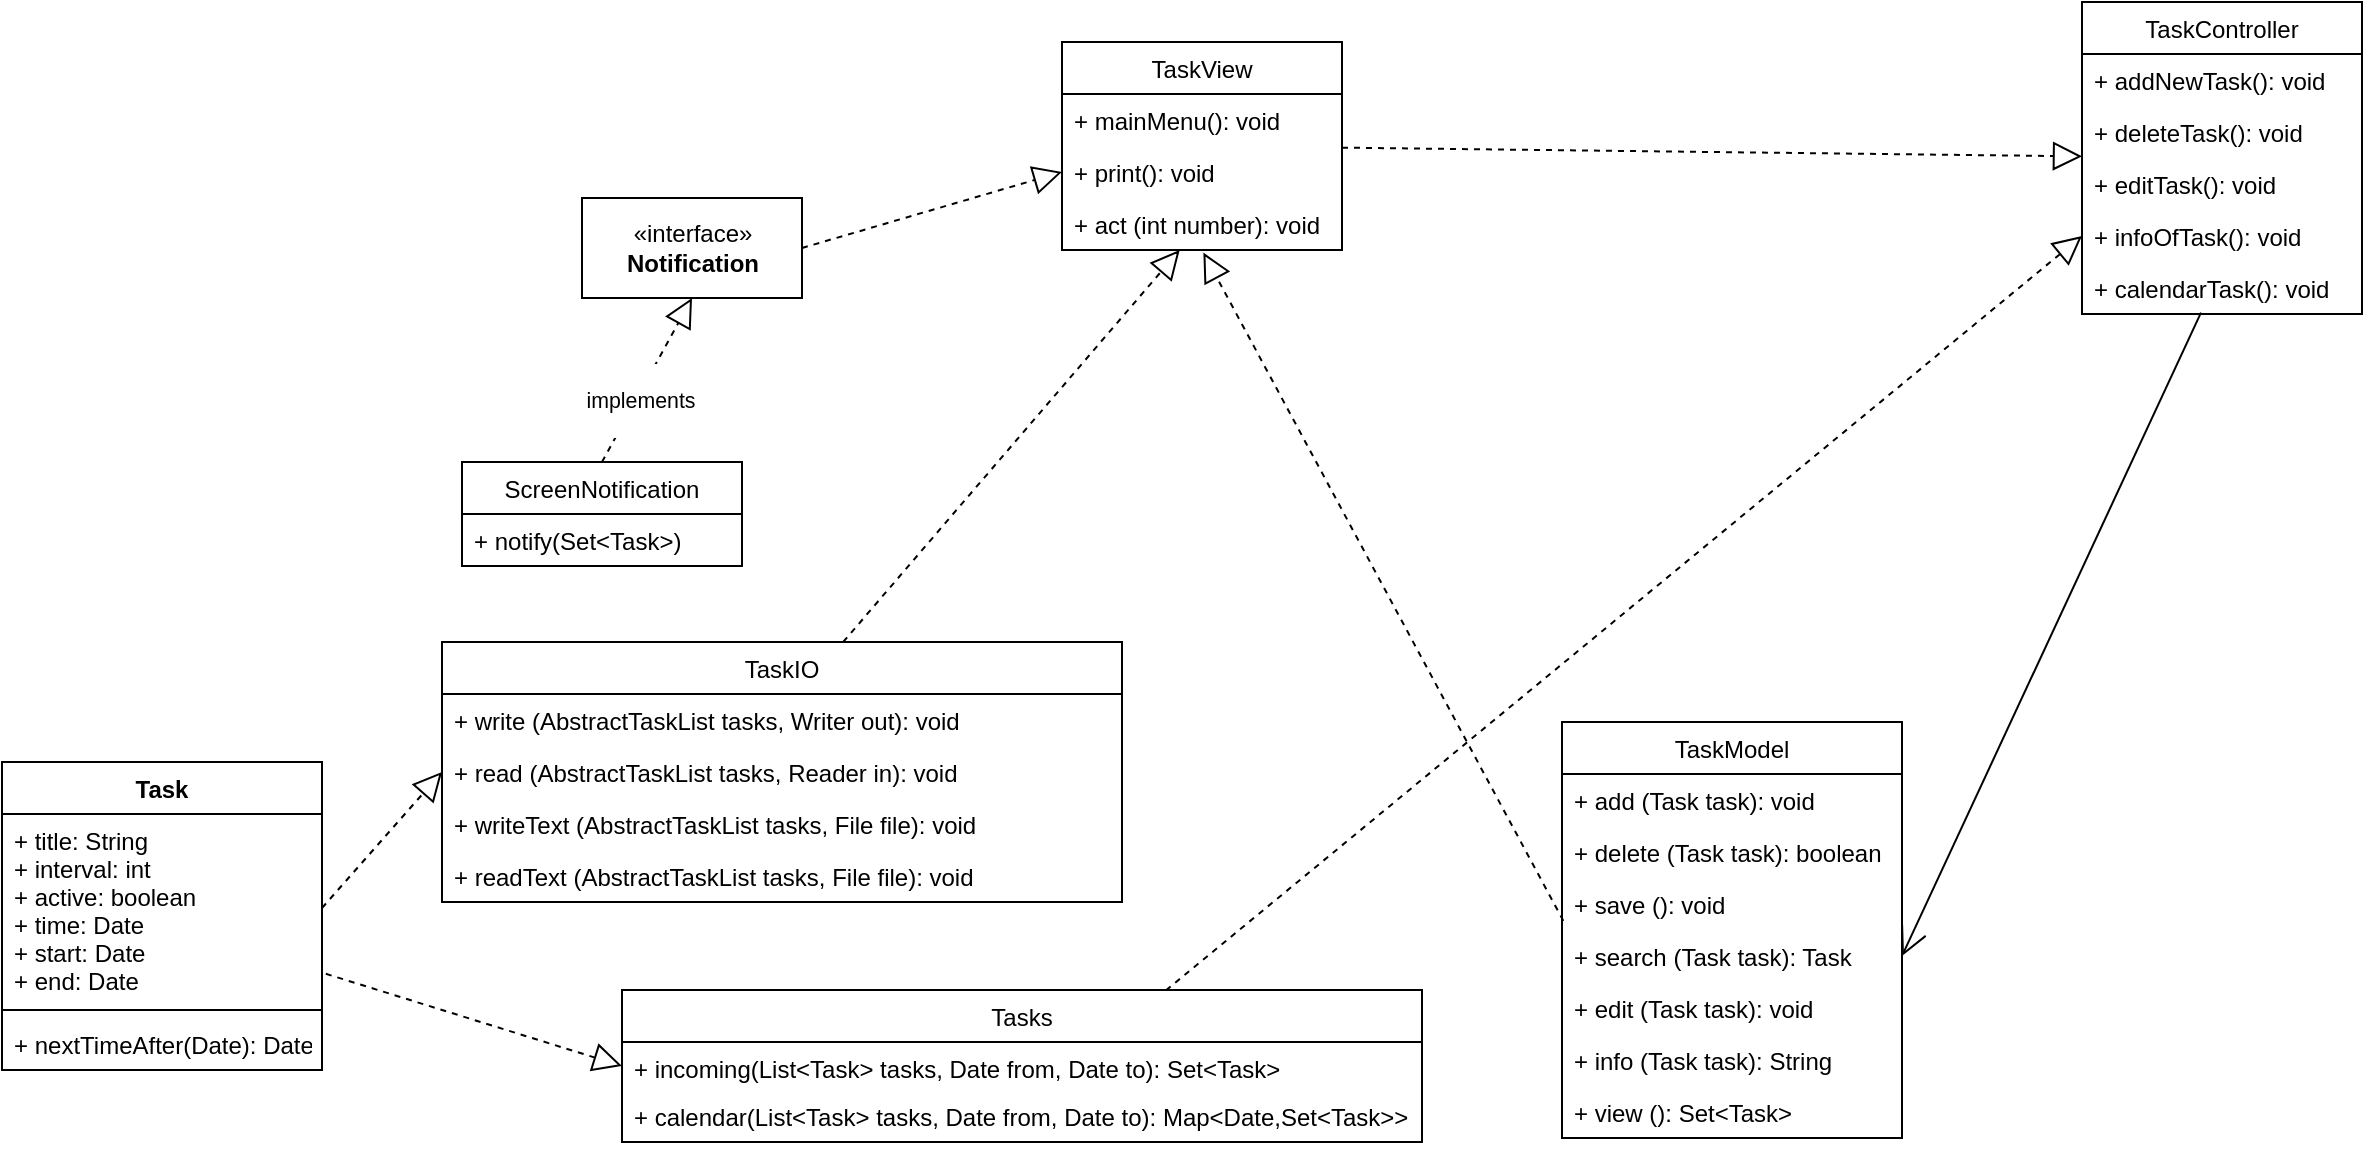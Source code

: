 <mxfile version="12.4.2" type="device" pages="1"><diagram id="N0FYfmH7RDrPpzlq76c2" name="Page-1"><mxGraphModel dx="1919" dy="494" grid="1" gridSize="10" guides="1" tooltips="1" connect="1" arrows="1" fold="1" page="1" pageScale="1" pageWidth="827" pageHeight="1169" math="0" shadow="0"><root><mxCell id="0"/><mxCell id="1" parent="0"/><mxCell id="sNrZU-YV2lJKste9bY6n-1" value="Task" style="swimlane;fontStyle=1;align=center;verticalAlign=top;childLayout=stackLayout;horizontal=1;startSize=26;horizontalStack=0;resizeParent=1;resizeParentMax=0;resizeLast=0;collapsible=1;marginBottom=0;" parent="1" vertex="1"><mxGeometry x="-500" y="1040" width="160" height="154" as="geometry"><mxRectangle x="120" y="330" width="60" height="26" as="alternateBounds"/></mxGeometry></mxCell><mxCell id="sNrZU-YV2lJKste9bY6n-2" value="+ title: String&#10;+ interval: int&#10;+ active: boolean&#10;+ time: Date&#10;+ start: Date&#10;+ end: Date&#10;&#10;" style="text;strokeColor=none;fillColor=none;align=left;verticalAlign=top;spacingLeft=4;spacingRight=4;overflow=hidden;rotatable=0;points=[[0,0.5],[1,0.5]];portConstraint=eastwest;" parent="sNrZU-YV2lJKste9bY6n-1" vertex="1"><mxGeometry y="26" width="160" height="94" as="geometry"/></mxCell><mxCell id="sNrZU-YV2lJKste9bY6n-3" value="" style="line;strokeWidth=1;fillColor=none;align=left;verticalAlign=middle;spacingTop=-1;spacingLeft=3;spacingRight=3;rotatable=0;labelPosition=right;points=[];portConstraint=eastwest;" parent="sNrZU-YV2lJKste9bY6n-1" vertex="1"><mxGeometry y="120" width="160" height="8" as="geometry"/></mxCell><mxCell id="sNrZU-YV2lJKste9bY6n-4" value="+ nextTimeAfter(Date): Date" style="text;strokeColor=none;fillColor=none;align=left;verticalAlign=top;spacingLeft=4;spacingRight=4;overflow=hidden;rotatable=0;points=[[0,0.5],[1,0.5]];portConstraint=eastwest;" parent="sNrZU-YV2lJKste9bY6n-1" vertex="1"><mxGeometry y="128" width="160" height="26" as="geometry"/></mxCell><mxCell id="sNrZU-YV2lJKste9bY6n-13" value="«interface»&lt;br&gt;&lt;b&gt;Notification&lt;/b&gt;" style="html=1;" parent="1" vertex="1"><mxGeometry x="-210" y="758" width="110" height="50" as="geometry"/></mxCell><mxCell id="sNrZU-YV2lJKste9bY6n-22" value="Tasks" style="swimlane;fontStyle=0;childLayout=stackLayout;horizontal=1;startSize=26;fillColor=none;horizontalStack=0;resizeParent=1;resizeParentMax=0;resizeLast=0;collapsible=1;marginBottom=0;" parent="1" vertex="1"><mxGeometry x="-190" y="1154" width="400" height="76" as="geometry"/></mxCell><mxCell id="sNrZU-YV2lJKste9bY6n-23" value="+ incoming(List&lt;Task&gt; tasks, Date from, Date to): Set&lt;Task&gt;&#10;&#10;" style="text;strokeColor=none;fillColor=none;align=left;verticalAlign=top;spacingLeft=4;spacingRight=4;overflow=hidden;rotatable=0;points=[[0,0.5],[1,0.5]];portConstraint=eastwest;" parent="sNrZU-YV2lJKste9bY6n-22" vertex="1"><mxGeometry y="26" width="400" height="24" as="geometry"/></mxCell><mxCell id="sNrZU-YV2lJKste9bY6n-24" value="+ calendar(List&lt;Task&gt; tasks, Date from, Date to): Map&lt;Date,Set&lt;Task&gt;&gt;" style="text;strokeColor=none;fillColor=none;align=left;verticalAlign=top;spacingLeft=4;spacingRight=4;overflow=hidden;rotatable=0;points=[[0,0.5],[1,0.5]];portConstraint=eastwest;" parent="sNrZU-YV2lJKste9bY6n-22" vertex="1"><mxGeometry y="50" width="400" height="26" as="geometry"/></mxCell><mxCell id="sNrZU-YV2lJKste9bY6n-30" value="TaskIO" style="swimlane;fontStyle=0;childLayout=stackLayout;horizontal=1;startSize=26;fillColor=none;horizontalStack=0;resizeParent=1;resizeParentMax=0;resizeLast=0;collapsible=1;marginBottom=0;" parent="1" vertex="1"><mxGeometry x="-280" y="980" width="340" height="130" as="geometry"/></mxCell><mxCell id="sNrZU-YV2lJKste9bY6n-31" value="+ write (AbstractTaskList tasks, Writer out): void" style="text;strokeColor=none;fillColor=none;align=left;verticalAlign=top;spacingLeft=4;spacingRight=4;overflow=hidden;rotatable=0;points=[[0,0.5],[1,0.5]];portConstraint=eastwest;" parent="sNrZU-YV2lJKste9bY6n-30" vertex="1"><mxGeometry y="26" width="340" height="26" as="geometry"/></mxCell><mxCell id="sNrZU-YV2lJKste9bY6n-32" value="+ read (AbstractTaskList tasks, Reader in): void" style="text;strokeColor=none;fillColor=none;align=left;verticalAlign=top;spacingLeft=4;spacingRight=4;overflow=hidden;rotatable=0;points=[[0,0.5],[1,0.5]];portConstraint=eastwest;" parent="sNrZU-YV2lJKste9bY6n-30" vertex="1"><mxGeometry y="52" width="340" height="26" as="geometry"/></mxCell><mxCell id="sNrZU-YV2lJKste9bY6n-33" value="+ writeText (AbstractTaskList tasks, File file): void" style="text;strokeColor=none;fillColor=none;align=left;verticalAlign=top;spacingLeft=4;spacingRight=4;overflow=hidden;rotatable=0;points=[[0,0.5],[1,0.5]];portConstraint=eastwest;" parent="sNrZU-YV2lJKste9bY6n-30" vertex="1"><mxGeometry y="78" width="340" height="26" as="geometry"/></mxCell><mxCell id="sNrZU-YV2lJKste9bY6n-40" value="+ readText (AbstractTaskList tasks, File file): void" style="text;strokeColor=none;fillColor=none;align=left;verticalAlign=top;spacingLeft=4;spacingRight=4;overflow=hidden;rotatable=0;points=[[0,0.5],[1,0.5]];portConstraint=eastwest;" parent="sNrZU-YV2lJKste9bY6n-30" vertex="1"><mxGeometry y="104" width="340" height="26" as="geometry"/></mxCell><mxCell id="sNrZU-YV2lJKste9bY6n-34" value="ScreenNotification" style="swimlane;fontStyle=0;childLayout=stackLayout;horizontal=1;startSize=26;fillColor=none;horizontalStack=0;resizeParent=1;resizeParentMax=0;resizeLast=0;collapsible=1;marginBottom=0;" parent="1" vertex="1"><mxGeometry x="-270" y="890" width="140" height="52" as="geometry"/></mxCell><mxCell id="sNrZU-YV2lJKste9bY6n-35" value="+ notify(Set&lt;Task&gt;)" style="text;strokeColor=none;fillColor=none;align=left;verticalAlign=top;spacingLeft=4;spacingRight=4;overflow=hidden;rotatable=0;points=[[0,0.5],[1,0.5]];portConstraint=eastwest;" parent="sNrZU-YV2lJKste9bY6n-34" vertex="1"><mxGeometry y="26" width="140" height="26" as="geometry"/></mxCell><mxCell id="sNrZU-YV2lJKste9bY6n-41" value="" style="endArrow=block;dashed=1;endFill=0;endSize=12;html=1;exitX=0.5;exitY=0;exitDx=0;exitDy=0;entryX=0.5;entryY=1;entryDx=0;entryDy=0;" parent="1" source="sNrZU-YV2lJKste9bY6n-34" target="sNrZU-YV2lJKste9bY6n-13" edge="1"><mxGeometry width="160" relative="1" as="geometry"><mxPoint x="-410" y="900" as="sourcePoint"/><mxPoint x="-250" y="900" as="targetPoint"/></mxGeometry></mxCell><mxCell id="sNrZU-YV2lJKste9bY6n-42" value="&lt;p class=&quot;MsoNormal&quot; style=&quot;line-height: 114%&quot;&gt;&lt;span style=&quot;font-size: 8pt ; line-height: 114%&quot;&gt;implements&lt;/span&gt;&lt;/p&gt;" style="text;html=1;align=center;verticalAlign=middle;resizable=0;points=[];;labelBackgroundColor=#ffffff;" parent="sNrZU-YV2lJKste9bY6n-41" vertex="1" connectable="0"><mxGeometry x="-0.218" y="-1" relative="1" as="geometry"><mxPoint as="offset"/></mxGeometry></mxCell><mxCell id="sNrZU-YV2lJKste9bY6n-43" value="TaskController" style="swimlane;fontStyle=0;childLayout=stackLayout;horizontal=1;startSize=26;fillColor=none;horizontalStack=0;resizeParent=1;resizeParentMax=0;resizeLast=0;collapsible=1;marginBottom=0;" parent="1" vertex="1"><mxGeometry x="540" y="660" width="140" height="156" as="geometry"/></mxCell><mxCell id="sNrZU-YV2lJKste9bY6n-44" value="+ addNewTask(): void" style="text;strokeColor=none;fillColor=none;align=left;verticalAlign=top;spacingLeft=4;spacingRight=4;overflow=hidden;rotatable=0;points=[[0,0.5],[1,0.5]];portConstraint=eastwest;" parent="sNrZU-YV2lJKste9bY6n-43" vertex="1"><mxGeometry y="26" width="140" height="26" as="geometry"/></mxCell><mxCell id="sNrZU-YV2lJKste9bY6n-45" value="+ deleteTask(): void" style="text;strokeColor=none;fillColor=none;align=left;verticalAlign=top;spacingLeft=4;spacingRight=4;overflow=hidden;rotatable=0;points=[[0,0.5],[1,0.5]];portConstraint=eastwest;" parent="sNrZU-YV2lJKste9bY6n-43" vertex="1"><mxGeometry y="52" width="140" height="26" as="geometry"/></mxCell><mxCell id="sNrZU-YV2lJKste9bY6n-46" value="+ editTask(): void" style="text;strokeColor=none;fillColor=none;align=left;verticalAlign=top;spacingLeft=4;spacingRight=4;overflow=hidden;rotatable=0;points=[[0,0.5],[1,0.5]];portConstraint=eastwest;" parent="sNrZU-YV2lJKste9bY6n-43" vertex="1"><mxGeometry y="78" width="140" height="26" as="geometry"/></mxCell><mxCell id="6HbftVmYHQzNxIdf5jYk-8" value="+ infoOfTask(): void" style="text;strokeColor=none;fillColor=none;align=left;verticalAlign=top;spacingLeft=4;spacingRight=4;overflow=hidden;rotatable=0;points=[[0,0.5],[1,0.5]];portConstraint=eastwest;" parent="sNrZU-YV2lJKste9bY6n-43" vertex="1"><mxGeometry y="104" width="140" height="26" as="geometry"/></mxCell><mxCell id="6HbftVmYHQzNxIdf5jYk-5" value="+ calendarTask(): void" style="text;strokeColor=none;fillColor=none;align=left;verticalAlign=top;spacingLeft=4;spacingRight=4;overflow=hidden;rotatable=0;points=[[0,0.5],[1,0.5]];portConstraint=eastwest;" parent="sNrZU-YV2lJKste9bY6n-43" vertex="1"><mxGeometry y="130" width="140" height="26" as="geometry"/></mxCell><mxCell id="sNrZU-YV2lJKste9bY6n-47" value="TaskView" style="swimlane;fontStyle=0;childLayout=stackLayout;horizontal=1;startSize=26;fillColor=none;horizontalStack=0;resizeParent=1;resizeParentMax=0;resizeLast=0;collapsible=1;marginBottom=0;" parent="1" vertex="1"><mxGeometry x="30" y="680" width="140" height="104" as="geometry"/></mxCell><mxCell id="sNrZU-YV2lJKste9bY6n-48" value="+ mainMenu(): void" style="text;strokeColor=none;fillColor=none;align=left;verticalAlign=top;spacingLeft=4;spacingRight=4;overflow=hidden;rotatable=0;points=[[0,0.5],[1,0.5]];portConstraint=eastwest;" parent="sNrZU-YV2lJKste9bY6n-47" vertex="1"><mxGeometry y="26" width="140" height="26" as="geometry"/></mxCell><mxCell id="sNrZU-YV2lJKste9bY6n-49" value="+ print(): void" style="text;strokeColor=none;fillColor=none;align=left;verticalAlign=top;spacingLeft=4;spacingRight=4;overflow=hidden;rotatable=0;points=[[0,0.5],[1,0.5]];portConstraint=eastwest;" parent="sNrZU-YV2lJKste9bY6n-47" vertex="1"><mxGeometry y="52" width="140" height="26" as="geometry"/></mxCell><mxCell id="sNrZU-YV2lJKste9bY6n-50" value="+ act (int number): void" style="text;strokeColor=none;fillColor=none;align=left;verticalAlign=top;spacingLeft=4;spacingRight=4;overflow=hidden;rotatable=0;points=[[0,0.5],[1,0.5]];portConstraint=eastwest;" parent="sNrZU-YV2lJKste9bY6n-47" vertex="1"><mxGeometry y="78" width="140" height="26" as="geometry"/></mxCell><mxCell id="sNrZU-YV2lJKste9bY6n-51" value="TaskModel" style="swimlane;fontStyle=0;childLayout=stackLayout;horizontal=1;startSize=26;fillColor=none;horizontalStack=0;resizeParent=1;resizeParentMax=0;resizeLast=0;collapsible=1;marginBottom=0;" parent="1" vertex="1"><mxGeometry x="280" y="1020" width="170" height="208" as="geometry"/></mxCell><mxCell id="sNrZU-YV2lJKste9bY6n-52" value="+ add (Task task): void" style="text;strokeColor=none;fillColor=none;align=left;verticalAlign=top;spacingLeft=4;spacingRight=4;overflow=hidden;rotatable=0;points=[[0,0.5],[1,0.5]];portConstraint=eastwest;" parent="sNrZU-YV2lJKste9bY6n-51" vertex="1"><mxGeometry y="26" width="170" height="26" as="geometry"/></mxCell><mxCell id="sNrZU-YV2lJKste9bY6n-53" value="+ delete (Task task): boolean" style="text;strokeColor=none;fillColor=none;align=left;verticalAlign=top;spacingLeft=4;spacingRight=4;overflow=hidden;rotatable=0;points=[[0,0.5],[1,0.5]];portConstraint=eastwest;" parent="sNrZU-YV2lJKste9bY6n-51" vertex="1"><mxGeometry y="52" width="170" height="26" as="geometry"/></mxCell><mxCell id="6HbftVmYHQzNxIdf5jYk-2" value="+ save (): void" style="text;strokeColor=none;fillColor=none;align=left;verticalAlign=top;spacingLeft=4;spacingRight=4;overflow=hidden;rotatable=0;points=[[0,0.5],[1,0.5]];portConstraint=eastwest;" parent="sNrZU-YV2lJKste9bY6n-51" vertex="1"><mxGeometry y="78" width="170" height="26" as="geometry"/></mxCell><mxCell id="6HbftVmYHQzNxIdf5jYk-1" value="+ search (Task task): Task" style="text;strokeColor=none;fillColor=none;align=left;verticalAlign=top;spacingLeft=4;spacingRight=4;overflow=hidden;rotatable=0;points=[[0,0.5],[1,0.5]];portConstraint=eastwest;" parent="sNrZU-YV2lJKste9bY6n-51" vertex="1"><mxGeometry y="104" width="170" height="26" as="geometry"/></mxCell><mxCell id="sNrZU-YV2lJKste9bY6n-54" value="+ edit (Task task): void" style="text;strokeColor=none;fillColor=none;align=left;verticalAlign=top;spacingLeft=4;spacingRight=4;overflow=hidden;rotatable=0;points=[[0,0.5],[1,0.5]];portConstraint=eastwest;" parent="sNrZU-YV2lJKste9bY6n-51" vertex="1"><mxGeometry y="130" width="170" height="26" as="geometry"/></mxCell><mxCell id="6HbftVmYHQzNxIdf5jYk-3" value="+ info (Task task): String" style="text;strokeColor=none;fillColor=none;align=left;verticalAlign=top;spacingLeft=4;spacingRight=4;overflow=hidden;rotatable=0;points=[[0,0.5],[1,0.5]];portConstraint=eastwest;" parent="sNrZU-YV2lJKste9bY6n-51" vertex="1"><mxGeometry y="156" width="170" height="26" as="geometry"/></mxCell><mxCell id="6HbftVmYHQzNxIdf5jYk-4" value="+ view (): Set&lt;Task&gt;" style="text;strokeColor=none;fillColor=none;align=left;verticalAlign=top;spacingLeft=4;spacingRight=4;overflow=hidden;rotatable=0;points=[[0,0.5],[1,0.5]];portConstraint=eastwest;" parent="sNrZU-YV2lJKste9bY6n-51" vertex="1"><mxGeometry y="182" width="170" height="26" as="geometry"/></mxCell><mxCell id="6HbftVmYHQzNxIdf5jYk-13" value="" style="endArrow=block;dashed=1;endFill=0;endSize=12;html=1;" parent="1" source="sNrZU-YV2lJKste9bY6n-47" target="sNrZU-YV2lJKste9bY6n-43" edge="1"><mxGeometry width="160" relative="1" as="geometry"><mxPoint x="220" y="760" as="sourcePoint"/><mxPoint x="380" y="760" as="targetPoint"/></mxGeometry></mxCell><mxCell id="6HbftVmYHQzNxIdf5jYk-14" value="" style="endArrow=block;dashed=1;endFill=0;endSize=12;html=1;exitX=0.004;exitY=0.824;exitDx=0;exitDy=0;exitPerimeter=0;entryX=0.505;entryY=1.05;entryDx=0;entryDy=0;entryPerimeter=0;" parent="1" source="6HbftVmYHQzNxIdf5jYk-2" target="sNrZU-YV2lJKste9bY6n-50" edge="1"><mxGeometry width="160" relative="1" as="geometry"><mxPoint x="490" y="1040" as="sourcePoint"/><mxPoint x="650" y="1040" as="targetPoint"/></mxGeometry></mxCell><mxCell id="6HbftVmYHQzNxIdf5jYk-15" value="" style="endArrow=open;endFill=1;endSize=12;html=1;exitX=0.425;exitY=0.973;exitDx=0;exitDy=0;exitPerimeter=0;entryX=1;entryY=0.5;entryDx=0;entryDy=0;" parent="1" source="6HbftVmYHQzNxIdf5jYk-5" target="6HbftVmYHQzNxIdf5jYk-1" edge="1"><mxGeometry width="160" relative="1" as="geometry"><mxPoint x="480" y="970" as="sourcePoint"/><mxPoint x="640" y="970" as="targetPoint"/></mxGeometry></mxCell><mxCell id="6HbftVmYHQzNxIdf5jYk-25" value="" style="endArrow=block;dashed=1;endFill=0;endSize=12;html=1;entryX=0;entryY=0.5;entryDx=0;entryDy=0;exitX=0.68;exitY=0.002;exitDx=0;exitDy=0;exitPerimeter=0;" parent="1" source="sNrZU-YV2lJKste9bY6n-22" target="6HbftVmYHQzNxIdf5jYk-8" edge="1"><mxGeometry width="160" relative="1" as="geometry"><mxPoint x="230" y="1130" as="sourcePoint"/><mxPoint x="390" y="940" as="targetPoint"/></mxGeometry></mxCell><mxCell id="6HbftVmYHQzNxIdf5jYk-26" value="" style="endArrow=block;dashed=1;endFill=0;endSize=12;html=1;exitX=0.59;exitY=0;exitDx=0;exitDy=0;exitPerimeter=0;" parent="1" source="sNrZU-YV2lJKste9bY6n-30" target="sNrZU-YV2lJKste9bY6n-50" edge="1"><mxGeometry width="160" relative="1" as="geometry"><mxPoint x="-80" y="940" as="sourcePoint"/><mxPoint x="80" y="940" as="targetPoint"/></mxGeometry></mxCell><mxCell id="6HbftVmYHQzNxIdf5jYk-27" value="" style="endArrow=block;dashed=1;endFill=0;endSize=12;html=1;exitX=1.012;exitY=0.85;exitDx=0;exitDy=0;exitPerimeter=0;entryX=0;entryY=0.5;entryDx=0;entryDy=0;" parent="1" source="sNrZU-YV2lJKste9bY6n-2" target="sNrZU-YV2lJKste9bY6n-23" edge="1"><mxGeometry width="160" relative="1" as="geometry"><mxPoint x="-420" y="1250" as="sourcePoint"/><mxPoint x="-260" y="1250" as="targetPoint"/></mxGeometry></mxCell><mxCell id="6HbftVmYHQzNxIdf5jYk-28" value="" style="endArrow=block;dashed=1;endFill=0;endSize=12;html=1;exitX=1;exitY=0.5;exitDx=0;exitDy=0;entryX=0;entryY=0.5;entryDx=0;entryDy=0;" parent="1" source="sNrZU-YV2lJKste9bY6n-2" target="sNrZU-YV2lJKste9bY6n-32" edge="1"><mxGeometry width="160" relative="1" as="geometry"><mxPoint x="-330" y="1130" as="sourcePoint"/><mxPoint x="-170" y="1130" as="targetPoint"/></mxGeometry></mxCell><mxCell id="WaJvTmRS257vncBr3xbY-1" value="" style="endArrow=block;dashed=1;endFill=0;endSize=12;html=1;exitX=1;exitY=0.5;exitDx=0;exitDy=0;entryX=0;entryY=0.5;entryDx=0;entryDy=0;" edge="1" parent="1" source="sNrZU-YV2lJKste9bY6n-13" target="sNrZU-YV2lJKste9bY6n-49"><mxGeometry width="160" relative="1" as="geometry"><mxPoint x="-110" y="731.5" as="sourcePoint"/><mxPoint x="50" y="731.5" as="targetPoint"/></mxGeometry></mxCell></root></mxGraphModel></diagram></mxfile>